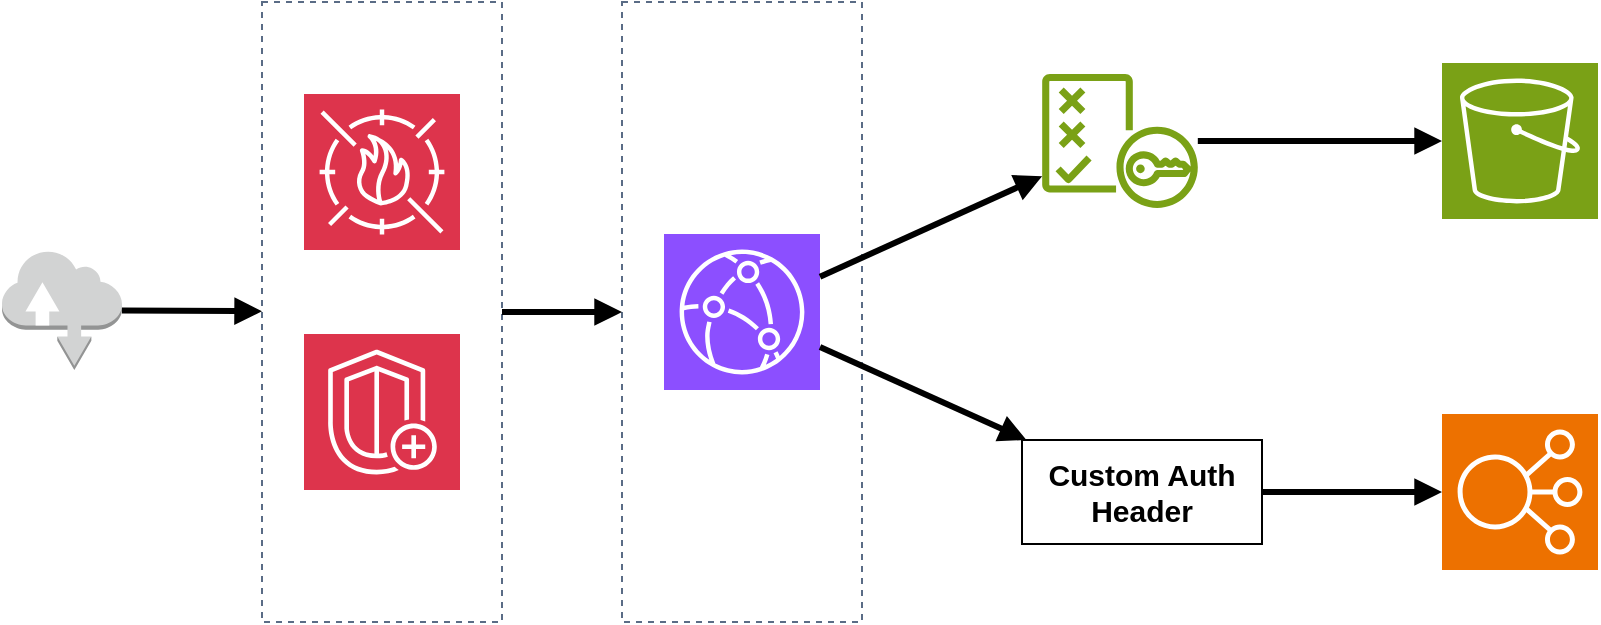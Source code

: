 <mxfile version="21.7.5" type="device">
  <diagram name="Page-1" id="MlIpaG3ZTOWsGcFuq0ky">
    <mxGraphModel dx="1595" dy="697" grid="0" gridSize="10" guides="1" tooltips="1" connect="1" arrows="1" fold="1" page="0" pageScale="1" pageWidth="850" pageHeight="1100" math="0" shadow="0">
      <root>
        <mxCell id="0" />
        <mxCell id="1" parent="0" />
        <mxCell id="dqj-ABIYMCC2nvdNBQTe-2" value="" style="fillColor=none;strokeColor=#5A6C86;dashed=1;verticalAlign=top;fontStyle=0;fontColor=#5A6C86;whiteSpace=wrap;html=1;" vertex="1" parent="1">
          <mxGeometry x="120" y="264" width="120" height="310" as="geometry" />
        </mxCell>
        <mxCell id="hfroEEJJfjB4oBTXA3vB-14" value="" style="fillColor=none;strokeColor=#5A6C86;dashed=1;verticalAlign=top;fontStyle=0;fontColor=#5A6C86;whiteSpace=wrap;html=1;" parent="1" vertex="1">
          <mxGeometry x="-60" y="264" width="120" height="310" as="geometry" />
        </mxCell>
        <mxCell id="hfroEEJJfjB4oBTXA3vB-1" value="CloudFront" style="sketch=0;points=[[0,0,0],[0.25,0,0],[0.5,0,0],[0.75,0,0],[1,0,0],[0,1,0],[0.25,1,0],[0.5,1,0],[0.75,1,0],[1,1,0],[0,0.25,0],[0,0.5,0],[0,0.75,0],[1,0.25,0],[1,0.5,0],[1,0.75,0]];outlineConnect=0;fontColor=#FFFFFF;fillColor=#8C4FFF;strokeColor=#ffffff;dashed=0;verticalLabelPosition=bottom;verticalAlign=top;align=center;html=1;fontSize=15;fontStyle=1;aspect=fixed;shape=mxgraph.aws4.resourceIcon;resIcon=mxgraph.aws4.cloudfront;" parent="1" vertex="1">
          <mxGeometry x="141" y="380" width="78" height="78" as="geometry" />
        </mxCell>
        <mxCell id="hfroEEJJfjB4oBTXA3vB-2" value="WAF" style="sketch=0;points=[[0,0,0],[0.25,0,0],[0.5,0,0],[0.75,0,0],[1,0,0],[0,1,0],[0.25,1,0],[0.5,1,0],[0.75,1,0],[1,1,0],[0,0.25,0],[0,0.5,0],[0,0.75,0],[1,0.25,0],[1,0.5,0],[1,0.75,0]];outlineConnect=0;fontColor=#FFFFFF;fillColor=#DD344C;strokeColor=#ffffff;dashed=0;verticalLabelPosition=bottom;verticalAlign=top;align=center;html=1;fontSize=15;fontStyle=1;aspect=fixed;shape=mxgraph.aws4.resourceIcon;resIcon=mxgraph.aws4.waf;" parent="1" vertex="1">
          <mxGeometry x="-39" y="310" width="78" height="78" as="geometry" />
        </mxCell>
        <mxCell id="hfroEEJJfjB4oBTXA3vB-3" value="ELB" style="sketch=0;points=[[0,0,0],[0.25,0,0],[0.5,0,0],[0.75,0,0],[1,0,0],[0,1,0],[0.25,1,0],[0.5,1,0],[0.75,1,0],[1,1,0],[0,0.25,0],[0,0.5,0],[0,0.75,0],[1,0.25,0],[1,0.5,0],[1,0.75,0]];outlineConnect=0;fontColor=#FFFFFF;fillColor=#ED7100;strokeColor=#ffffff;dashed=0;verticalLabelPosition=bottom;verticalAlign=top;align=center;html=1;fontSize=15;fontStyle=1;aspect=fixed;shape=mxgraph.aws4.resourceIcon;resIcon=mxgraph.aws4.elastic_load_balancing;" parent="1" vertex="1">
          <mxGeometry x="530" y="470" width="78" height="78" as="geometry" />
        </mxCell>
        <mxCell id="hfroEEJJfjB4oBTXA3vB-4" value="Bucket" style="sketch=0;points=[[0,0,0],[0.25,0,0],[0.5,0,0],[0.75,0,0],[1,0,0],[0,1,0],[0.25,1,0],[0.5,1,0],[0.75,1,0],[1,1,0],[0,0.25,0],[0,0.5,0],[0,0.75,0],[1,0.25,0],[1,0.5,0],[1,0.75,0]];outlineConnect=0;fontColor=#FFFFFF;fillColor=#7AA116;strokeColor=#ffffff;dashed=0;verticalLabelPosition=bottom;verticalAlign=top;align=center;html=1;fontSize=15;fontStyle=1;aspect=fixed;shape=mxgraph.aws4.resourceIcon;resIcon=mxgraph.aws4.s3;" parent="1" vertex="1">
          <mxGeometry x="530" y="294.5" width="78" height="78" as="geometry" />
        </mxCell>
        <mxCell id="hfroEEJJfjB4oBTXA3vB-5" value="OAI" style="sketch=0;outlineConnect=0;fontColor=#FFFFFF;gradientColor=none;fillColor=#7AA116;strokeColor=none;dashed=0;verticalLabelPosition=bottom;verticalAlign=top;align=center;html=1;fontSize=15;fontStyle=1;aspect=fixed;pointerEvents=1;shape=mxgraph.aws4.policy;" parent="1" vertex="1">
          <mxGeometry x="330" y="300" width="78" height="67" as="geometry" />
        </mxCell>
        <mxCell id="hfroEEJJfjB4oBTXA3vB-7" style="rounded=0;orthogonalLoop=1;jettySize=auto;html=1;strokeWidth=3;endArrow=block;endFill=1;" parent="1" source="hfroEEJJfjB4oBTXA3vB-1" target="hfroEEJJfjB4oBTXA3vB-5" edge="1">
          <mxGeometry relative="1" as="geometry">
            <mxPoint x="169" y="370" as="sourcePoint" />
            <mxPoint x="169" y="298" as="targetPoint" />
          </mxGeometry>
        </mxCell>
        <mxCell id="hfroEEJJfjB4oBTXA3vB-8" style="rounded=0;orthogonalLoop=1;jettySize=auto;html=1;strokeWidth=3;endArrow=block;endFill=1;" parent="1" source="hfroEEJJfjB4oBTXA3vB-5" target="hfroEEJJfjB4oBTXA3vB-4" edge="1">
          <mxGeometry relative="1" as="geometry">
            <mxPoint x="208" y="400" as="sourcePoint" />
            <mxPoint x="400" y="353" as="targetPoint" />
          </mxGeometry>
        </mxCell>
        <mxCell id="hfroEEJJfjB4oBTXA3vB-9" style="rounded=0;orthogonalLoop=1;jettySize=auto;html=1;strokeWidth=3;endArrow=block;endFill=1;" parent="1" source="hfroEEJJfjB4oBTXA3vB-1" target="hfroEEJJfjB4oBTXA3vB-10" edge="1">
          <mxGeometry relative="1" as="geometry">
            <mxPoint x="208" y="400" as="sourcePoint" />
            <mxPoint x="400" y="353" as="targetPoint" />
          </mxGeometry>
        </mxCell>
        <mxCell id="hfroEEJJfjB4oBTXA3vB-10" value="Custom Auth Header" style="rounded=0;whiteSpace=wrap;html=1;fontStyle=1;fontSize=15;" parent="1" vertex="1">
          <mxGeometry x="320" y="483" width="120" height="52" as="geometry" />
        </mxCell>
        <mxCell id="hfroEEJJfjB4oBTXA3vB-11" style="rounded=0;orthogonalLoop=1;jettySize=auto;html=1;strokeWidth=3;endArrow=block;endFill=1;" parent="1" source="hfroEEJJfjB4oBTXA3vB-10" target="hfroEEJJfjB4oBTXA3vB-3" edge="1">
          <mxGeometry relative="1" as="geometry">
            <mxPoint x="208" y="425" as="sourcePoint" />
            <mxPoint x="370" y="493" as="targetPoint" />
          </mxGeometry>
        </mxCell>
        <mxCell id="hfroEEJJfjB4oBTXA3vB-12" value="AWS Shield" style="sketch=0;points=[[0,0,0],[0.25,0,0],[0.5,0,0],[0.75,0,0],[1,0,0],[0,1,0],[0.25,1,0],[0.5,1,0],[0.75,1,0],[1,1,0],[0,0.25,0],[0,0.5,0],[0,0.75,0],[1,0.25,0],[1,0.5,0],[1,0.75,0]];outlineConnect=0;fontColor=#FFFFFF;fillColor=#DD344C;strokeColor=#ffffff;dashed=0;verticalLabelPosition=bottom;verticalAlign=top;align=center;html=1;fontSize=15;fontStyle=1;aspect=fixed;shape=mxgraph.aws4.resourceIcon;resIcon=mxgraph.aws4.shield;" parent="1" vertex="1">
          <mxGeometry x="-39" y="430" width="78" height="78" as="geometry" />
        </mxCell>
        <mxCell id="dqj-ABIYMCC2nvdNBQTe-1" value="" style="outlineConnect=0;dashed=0;verticalLabelPosition=bottom;verticalAlign=top;align=center;html=1;shape=mxgraph.aws3.internet;fillColor=#D2D3D3;gradientColor=none;" vertex="1" parent="1">
          <mxGeometry x="-190" y="388" width="60" height="60" as="geometry" />
        </mxCell>
        <mxCell id="dqj-ABIYMCC2nvdNBQTe-3" style="rounded=0;orthogonalLoop=1;jettySize=auto;html=1;strokeWidth=3;endArrow=block;endFill=1;" edge="1" parent="1" source="dqj-ABIYMCC2nvdNBQTe-1" target="hfroEEJJfjB4oBTXA3vB-14">
          <mxGeometry relative="1" as="geometry">
            <mxPoint x="208" y="417" as="sourcePoint" />
            <mxPoint x="400" y="356" as="targetPoint" />
          </mxGeometry>
        </mxCell>
        <mxCell id="dqj-ABIYMCC2nvdNBQTe-5" style="rounded=0;orthogonalLoop=1;jettySize=auto;html=1;strokeWidth=3;endArrow=block;endFill=1;" edge="1" parent="1" source="hfroEEJJfjB4oBTXA3vB-14" target="dqj-ABIYMCC2nvdNBQTe-2">
          <mxGeometry relative="1" as="geometry">
            <mxPoint x="-120" y="428" as="sourcePoint" />
            <mxPoint x="-50" y="429" as="targetPoint" />
          </mxGeometry>
        </mxCell>
      </root>
    </mxGraphModel>
  </diagram>
</mxfile>
